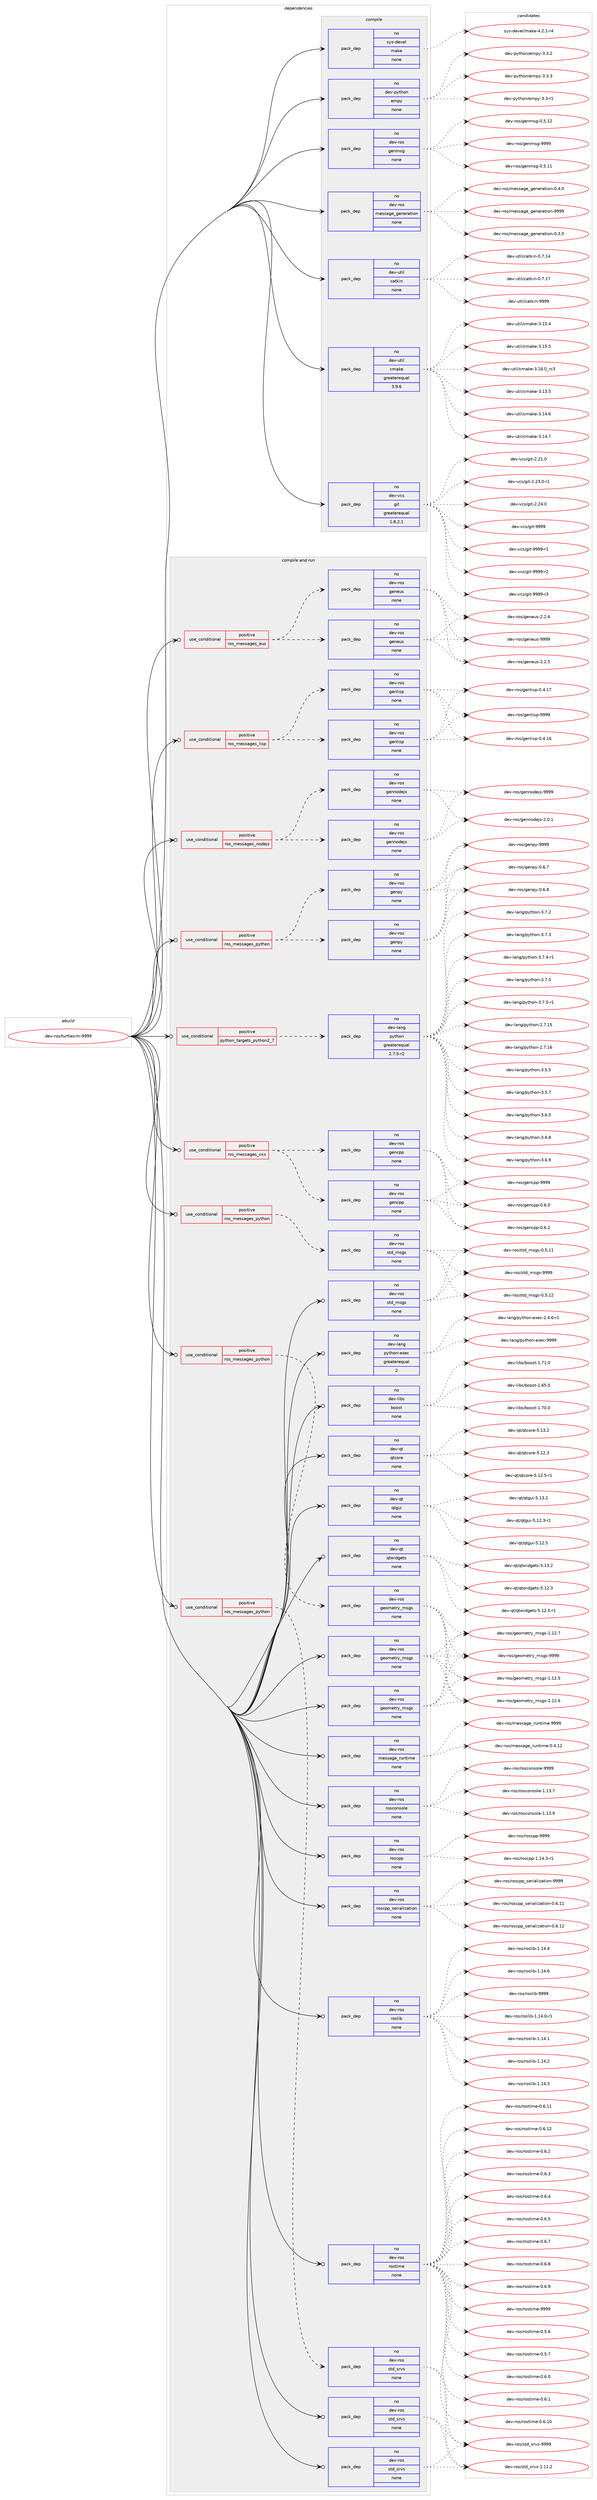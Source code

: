 digraph prolog {

# *************
# Graph options
# *************

newrank=true;
concentrate=true;
compound=true;
graph [rankdir=LR,fontname=Helvetica,fontsize=10,ranksep=1.5];#, ranksep=2.5, nodesep=0.2];
edge  [arrowhead=vee];
node  [fontname=Helvetica,fontsize=10];

# **********
# The ebuild
# **********

subgraph cluster_leftcol {
color=gray;
rank=same;
label=<<i>ebuild</i>>;
id [label="dev-ros/turtlesim-9999", color=red, width=4, href="../dev-ros/turtlesim-9999.svg"];
}

# ****************
# The dependencies
# ****************

subgraph cluster_midcol {
color=gray;
label=<<i>dependencies</i>>;
subgraph cluster_compile {
fillcolor="#eeeeee";
style=filled;
label=<<i>compile</i>>;
subgraph pack504177 {
dependency672582 [label=<<TABLE BORDER="0" CELLBORDER="1" CELLSPACING="0" CELLPADDING="4" WIDTH="220"><TR><TD ROWSPAN="6" CELLPADDING="30">pack_dep</TD></TR><TR><TD WIDTH="110">no</TD></TR><TR><TD>dev-python</TD></TR><TR><TD>empy</TD></TR><TR><TD>none</TD></TR><TR><TD></TD></TR></TABLE>>, shape=none, color=blue];
}
id:e -> dependency672582:w [weight=20,style="solid",arrowhead="vee"];
subgraph pack504178 {
dependency672583 [label=<<TABLE BORDER="0" CELLBORDER="1" CELLSPACING="0" CELLPADDING="4" WIDTH="220"><TR><TD ROWSPAN="6" CELLPADDING="30">pack_dep</TD></TR><TR><TD WIDTH="110">no</TD></TR><TR><TD>dev-ros</TD></TR><TR><TD>genmsg</TD></TR><TR><TD>none</TD></TR><TR><TD></TD></TR></TABLE>>, shape=none, color=blue];
}
id:e -> dependency672583:w [weight=20,style="solid",arrowhead="vee"];
subgraph pack504179 {
dependency672584 [label=<<TABLE BORDER="0" CELLBORDER="1" CELLSPACING="0" CELLPADDING="4" WIDTH="220"><TR><TD ROWSPAN="6" CELLPADDING="30">pack_dep</TD></TR><TR><TD WIDTH="110">no</TD></TR><TR><TD>dev-ros</TD></TR><TR><TD>message_generation</TD></TR><TR><TD>none</TD></TR><TR><TD></TD></TR></TABLE>>, shape=none, color=blue];
}
id:e -> dependency672584:w [weight=20,style="solid",arrowhead="vee"];
subgraph pack504180 {
dependency672585 [label=<<TABLE BORDER="0" CELLBORDER="1" CELLSPACING="0" CELLPADDING="4" WIDTH="220"><TR><TD ROWSPAN="6" CELLPADDING="30">pack_dep</TD></TR><TR><TD WIDTH="110">no</TD></TR><TR><TD>dev-util</TD></TR><TR><TD>catkin</TD></TR><TR><TD>none</TD></TR><TR><TD></TD></TR></TABLE>>, shape=none, color=blue];
}
id:e -> dependency672585:w [weight=20,style="solid",arrowhead="vee"];
subgraph pack504181 {
dependency672586 [label=<<TABLE BORDER="0" CELLBORDER="1" CELLSPACING="0" CELLPADDING="4" WIDTH="220"><TR><TD ROWSPAN="6" CELLPADDING="30">pack_dep</TD></TR><TR><TD WIDTH="110">no</TD></TR><TR><TD>dev-util</TD></TR><TR><TD>cmake</TD></TR><TR><TD>greaterequal</TD></TR><TR><TD>3.9.6</TD></TR></TABLE>>, shape=none, color=blue];
}
id:e -> dependency672586:w [weight=20,style="solid",arrowhead="vee"];
subgraph pack504182 {
dependency672587 [label=<<TABLE BORDER="0" CELLBORDER="1" CELLSPACING="0" CELLPADDING="4" WIDTH="220"><TR><TD ROWSPAN="6" CELLPADDING="30">pack_dep</TD></TR><TR><TD WIDTH="110">no</TD></TR><TR><TD>dev-vcs</TD></TR><TR><TD>git</TD></TR><TR><TD>greaterequal</TD></TR><TR><TD>1.8.2.1</TD></TR></TABLE>>, shape=none, color=blue];
}
id:e -> dependency672587:w [weight=20,style="solid",arrowhead="vee"];
subgraph pack504183 {
dependency672588 [label=<<TABLE BORDER="0" CELLBORDER="1" CELLSPACING="0" CELLPADDING="4" WIDTH="220"><TR><TD ROWSPAN="6" CELLPADDING="30">pack_dep</TD></TR><TR><TD WIDTH="110">no</TD></TR><TR><TD>sys-devel</TD></TR><TR><TD>make</TD></TR><TR><TD>none</TD></TR><TR><TD></TD></TR></TABLE>>, shape=none, color=blue];
}
id:e -> dependency672588:w [weight=20,style="solid",arrowhead="vee"];
}
subgraph cluster_compileandrun {
fillcolor="#eeeeee";
style=filled;
label=<<i>compile and run</i>>;
subgraph cond156499 {
dependency672589 [label=<<TABLE BORDER="0" CELLBORDER="1" CELLSPACING="0" CELLPADDING="4"><TR><TD ROWSPAN="3" CELLPADDING="10">use_conditional</TD></TR><TR><TD>positive</TD></TR><TR><TD>python_targets_python2_7</TD></TR></TABLE>>, shape=none, color=red];
subgraph pack504184 {
dependency672590 [label=<<TABLE BORDER="0" CELLBORDER="1" CELLSPACING="0" CELLPADDING="4" WIDTH="220"><TR><TD ROWSPAN="6" CELLPADDING="30">pack_dep</TD></TR><TR><TD WIDTH="110">no</TD></TR><TR><TD>dev-lang</TD></TR><TR><TD>python</TD></TR><TR><TD>greaterequal</TD></TR><TR><TD>2.7.5-r2</TD></TR></TABLE>>, shape=none, color=blue];
}
dependency672589:e -> dependency672590:w [weight=20,style="dashed",arrowhead="vee"];
}
id:e -> dependency672589:w [weight=20,style="solid",arrowhead="odotvee"];
subgraph cond156500 {
dependency672591 [label=<<TABLE BORDER="0" CELLBORDER="1" CELLSPACING="0" CELLPADDING="4"><TR><TD ROWSPAN="3" CELLPADDING="10">use_conditional</TD></TR><TR><TD>positive</TD></TR><TR><TD>ros_messages_cxx</TD></TR></TABLE>>, shape=none, color=red];
subgraph pack504185 {
dependency672592 [label=<<TABLE BORDER="0" CELLBORDER="1" CELLSPACING="0" CELLPADDING="4" WIDTH="220"><TR><TD ROWSPAN="6" CELLPADDING="30">pack_dep</TD></TR><TR><TD WIDTH="110">no</TD></TR><TR><TD>dev-ros</TD></TR><TR><TD>gencpp</TD></TR><TR><TD>none</TD></TR><TR><TD></TD></TR></TABLE>>, shape=none, color=blue];
}
dependency672591:e -> dependency672592:w [weight=20,style="dashed",arrowhead="vee"];
subgraph pack504186 {
dependency672593 [label=<<TABLE BORDER="0" CELLBORDER="1" CELLSPACING="0" CELLPADDING="4" WIDTH="220"><TR><TD ROWSPAN="6" CELLPADDING="30">pack_dep</TD></TR><TR><TD WIDTH="110">no</TD></TR><TR><TD>dev-ros</TD></TR><TR><TD>gencpp</TD></TR><TR><TD>none</TD></TR><TR><TD></TD></TR></TABLE>>, shape=none, color=blue];
}
dependency672591:e -> dependency672593:w [weight=20,style="dashed",arrowhead="vee"];
}
id:e -> dependency672591:w [weight=20,style="solid",arrowhead="odotvee"];
subgraph cond156501 {
dependency672594 [label=<<TABLE BORDER="0" CELLBORDER="1" CELLSPACING="0" CELLPADDING="4"><TR><TD ROWSPAN="3" CELLPADDING="10">use_conditional</TD></TR><TR><TD>positive</TD></TR><TR><TD>ros_messages_eus</TD></TR></TABLE>>, shape=none, color=red];
subgraph pack504187 {
dependency672595 [label=<<TABLE BORDER="0" CELLBORDER="1" CELLSPACING="0" CELLPADDING="4" WIDTH="220"><TR><TD ROWSPAN="6" CELLPADDING="30">pack_dep</TD></TR><TR><TD WIDTH="110">no</TD></TR><TR><TD>dev-ros</TD></TR><TR><TD>geneus</TD></TR><TR><TD>none</TD></TR><TR><TD></TD></TR></TABLE>>, shape=none, color=blue];
}
dependency672594:e -> dependency672595:w [weight=20,style="dashed",arrowhead="vee"];
subgraph pack504188 {
dependency672596 [label=<<TABLE BORDER="0" CELLBORDER="1" CELLSPACING="0" CELLPADDING="4" WIDTH="220"><TR><TD ROWSPAN="6" CELLPADDING="30">pack_dep</TD></TR><TR><TD WIDTH="110">no</TD></TR><TR><TD>dev-ros</TD></TR><TR><TD>geneus</TD></TR><TR><TD>none</TD></TR><TR><TD></TD></TR></TABLE>>, shape=none, color=blue];
}
dependency672594:e -> dependency672596:w [weight=20,style="dashed",arrowhead="vee"];
}
id:e -> dependency672594:w [weight=20,style="solid",arrowhead="odotvee"];
subgraph cond156502 {
dependency672597 [label=<<TABLE BORDER="0" CELLBORDER="1" CELLSPACING="0" CELLPADDING="4"><TR><TD ROWSPAN="3" CELLPADDING="10">use_conditional</TD></TR><TR><TD>positive</TD></TR><TR><TD>ros_messages_lisp</TD></TR></TABLE>>, shape=none, color=red];
subgraph pack504189 {
dependency672598 [label=<<TABLE BORDER="0" CELLBORDER="1" CELLSPACING="0" CELLPADDING="4" WIDTH="220"><TR><TD ROWSPAN="6" CELLPADDING="30">pack_dep</TD></TR><TR><TD WIDTH="110">no</TD></TR><TR><TD>dev-ros</TD></TR><TR><TD>genlisp</TD></TR><TR><TD>none</TD></TR><TR><TD></TD></TR></TABLE>>, shape=none, color=blue];
}
dependency672597:e -> dependency672598:w [weight=20,style="dashed",arrowhead="vee"];
subgraph pack504190 {
dependency672599 [label=<<TABLE BORDER="0" CELLBORDER="1" CELLSPACING="0" CELLPADDING="4" WIDTH="220"><TR><TD ROWSPAN="6" CELLPADDING="30">pack_dep</TD></TR><TR><TD WIDTH="110">no</TD></TR><TR><TD>dev-ros</TD></TR><TR><TD>genlisp</TD></TR><TR><TD>none</TD></TR><TR><TD></TD></TR></TABLE>>, shape=none, color=blue];
}
dependency672597:e -> dependency672599:w [weight=20,style="dashed",arrowhead="vee"];
}
id:e -> dependency672597:w [weight=20,style="solid",arrowhead="odotvee"];
subgraph cond156503 {
dependency672600 [label=<<TABLE BORDER="0" CELLBORDER="1" CELLSPACING="0" CELLPADDING="4"><TR><TD ROWSPAN="3" CELLPADDING="10">use_conditional</TD></TR><TR><TD>positive</TD></TR><TR><TD>ros_messages_nodejs</TD></TR></TABLE>>, shape=none, color=red];
subgraph pack504191 {
dependency672601 [label=<<TABLE BORDER="0" CELLBORDER="1" CELLSPACING="0" CELLPADDING="4" WIDTH="220"><TR><TD ROWSPAN="6" CELLPADDING="30">pack_dep</TD></TR><TR><TD WIDTH="110">no</TD></TR><TR><TD>dev-ros</TD></TR><TR><TD>gennodejs</TD></TR><TR><TD>none</TD></TR><TR><TD></TD></TR></TABLE>>, shape=none, color=blue];
}
dependency672600:e -> dependency672601:w [weight=20,style="dashed",arrowhead="vee"];
subgraph pack504192 {
dependency672602 [label=<<TABLE BORDER="0" CELLBORDER="1" CELLSPACING="0" CELLPADDING="4" WIDTH="220"><TR><TD ROWSPAN="6" CELLPADDING="30">pack_dep</TD></TR><TR><TD WIDTH="110">no</TD></TR><TR><TD>dev-ros</TD></TR><TR><TD>gennodejs</TD></TR><TR><TD>none</TD></TR><TR><TD></TD></TR></TABLE>>, shape=none, color=blue];
}
dependency672600:e -> dependency672602:w [weight=20,style="dashed",arrowhead="vee"];
}
id:e -> dependency672600:w [weight=20,style="solid",arrowhead="odotvee"];
subgraph cond156504 {
dependency672603 [label=<<TABLE BORDER="0" CELLBORDER="1" CELLSPACING="0" CELLPADDING="4"><TR><TD ROWSPAN="3" CELLPADDING="10">use_conditional</TD></TR><TR><TD>positive</TD></TR><TR><TD>ros_messages_python</TD></TR></TABLE>>, shape=none, color=red];
subgraph pack504193 {
dependency672604 [label=<<TABLE BORDER="0" CELLBORDER="1" CELLSPACING="0" CELLPADDING="4" WIDTH="220"><TR><TD ROWSPAN="6" CELLPADDING="30">pack_dep</TD></TR><TR><TD WIDTH="110">no</TD></TR><TR><TD>dev-ros</TD></TR><TR><TD>genpy</TD></TR><TR><TD>none</TD></TR><TR><TD></TD></TR></TABLE>>, shape=none, color=blue];
}
dependency672603:e -> dependency672604:w [weight=20,style="dashed",arrowhead="vee"];
subgraph pack504194 {
dependency672605 [label=<<TABLE BORDER="0" CELLBORDER="1" CELLSPACING="0" CELLPADDING="4" WIDTH="220"><TR><TD ROWSPAN="6" CELLPADDING="30">pack_dep</TD></TR><TR><TD WIDTH="110">no</TD></TR><TR><TD>dev-ros</TD></TR><TR><TD>genpy</TD></TR><TR><TD>none</TD></TR><TR><TD></TD></TR></TABLE>>, shape=none, color=blue];
}
dependency672603:e -> dependency672605:w [weight=20,style="dashed",arrowhead="vee"];
}
id:e -> dependency672603:w [weight=20,style="solid",arrowhead="odotvee"];
subgraph cond156505 {
dependency672606 [label=<<TABLE BORDER="0" CELLBORDER="1" CELLSPACING="0" CELLPADDING="4"><TR><TD ROWSPAN="3" CELLPADDING="10">use_conditional</TD></TR><TR><TD>positive</TD></TR><TR><TD>ros_messages_python</TD></TR></TABLE>>, shape=none, color=red];
subgraph pack504195 {
dependency672607 [label=<<TABLE BORDER="0" CELLBORDER="1" CELLSPACING="0" CELLPADDING="4" WIDTH="220"><TR><TD ROWSPAN="6" CELLPADDING="30">pack_dep</TD></TR><TR><TD WIDTH="110">no</TD></TR><TR><TD>dev-ros</TD></TR><TR><TD>geometry_msgs</TD></TR><TR><TD>none</TD></TR><TR><TD></TD></TR></TABLE>>, shape=none, color=blue];
}
dependency672606:e -> dependency672607:w [weight=20,style="dashed",arrowhead="vee"];
}
id:e -> dependency672606:w [weight=20,style="solid",arrowhead="odotvee"];
subgraph cond156506 {
dependency672608 [label=<<TABLE BORDER="0" CELLBORDER="1" CELLSPACING="0" CELLPADDING="4"><TR><TD ROWSPAN="3" CELLPADDING="10">use_conditional</TD></TR><TR><TD>positive</TD></TR><TR><TD>ros_messages_python</TD></TR></TABLE>>, shape=none, color=red];
subgraph pack504196 {
dependency672609 [label=<<TABLE BORDER="0" CELLBORDER="1" CELLSPACING="0" CELLPADDING="4" WIDTH="220"><TR><TD ROWSPAN="6" CELLPADDING="30">pack_dep</TD></TR><TR><TD WIDTH="110">no</TD></TR><TR><TD>dev-ros</TD></TR><TR><TD>std_msgs</TD></TR><TR><TD>none</TD></TR><TR><TD></TD></TR></TABLE>>, shape=none, color=blue];
}
dependency672608:e -> dependency672609:w [weight=20,style="dashed",arrowhead="vee"];
}
id:e -> dependency672608:w [weight=20,style="solid",arrowhead="odotvee"];
subgraph cond156507 {
dependency672610 [label=<<TABLE BORDER="0" CELLBORDER="1" CELLSPACING="0" CELLPADDING="4"><TR><TD ROWSPAN="3" CELLPADDING="10">use_conditional</TD></TR><TR><TD>positive</TD></TR><TR><TD>ros_messages_python</TD></TR></TABLE>>, shape=none, color=red];
subgraph pack504197 {
dependency672611 [label=<<TABLE BORDER="0" CELLBORDER="1" CELLSPACING="0" CELLPADDING="4" WIDTH="220"><TR><TD ROWSPAN="6" CELLPADDING="30">pack_dep</TD></TR><TR><TD WIDTH="110">no</TD></TR><TR><TD>dev-ros</TD></TR><TR><TD>std_srvs</TD></TR><TR><TD>none</TD></TR><TR><TD></TD></TR></TABLE>>, shape=none, color=blue];
}
dependency672610:e -> dependency672611:w [weight=20,style="dashed",arrowhead="vee"];
}
id:e -> dependency672610:w [weight=20,style="solid",arrowhead="odotvee"];
subgraph pack504198 {
dependency672612 [label=<<TABLE BORDER="0" CELLBORDER="1" CELLSPACING="0" CELLPADDING="4" WIDTH="220"><TR><TD ROWSPAN="6" CELLPADDING="30">pack_dep</TD></TR><TR><TD WIDTH="110">no</TD></TR><TR><TD>dev-lang</TD></TR><TR><TD>python-exec</TD></TR><TR><TD>greaterequal</TD></TR><TR><TD>2</TD></TR></TABLE>>, shape=none, color=blue];
}
id:e -> dependency672612:w [weight=20,style="solid",arrowhead="odotvee"];
subgraph pack504199 {
dependency672613 [label=<<TABLE BORDER="0" CELLBORDER="1" CELLSPACING="0" CELLPADDING="4" WIDTH="220"><TR><TD ROWSPAN="6" CELLPADDING="30">pack_dep</TD></TR><TR><TD WIDTH="110">no</TD></TR><TR><TD>dev-libs</TD></TR><TR><TD>boost</TD></TR><TR><TD>none</TD></TR><TR><TD></TD></TR></TABLE>>, shape=none, color=blue];
}
id:e -> dependency672613:w [weight=20,style="solid",arrowhead="odotvee"];
subgraph pack504200 {
dependency672614 [label=<<TABLE BORDER="0" CELLBORDER="1" CELLSPACING="0" CELLPADDING="4" WIDTH="220"><TR><TD ROWSPAN="6" CELLPADDING="30">pack_dep</TD></TR><TR><TD WIDTH="110">no</TD></TR><TR><TD>dev-qt</TD></TR><TR><TD>qtcore</TD></TR><TR><TD>none</TD></TR><TR><TD></TD></TR></TABLE>>, shape=none, color=blue];
}
id:e -> dependency672614:w [weight=20,style="solid",arrowhead="odotvee"];
subgraph pack504201 {
dependency672615 [label=<<TABLE BORDER="0" CELLBORDER="1" CELLSPACING="0" CELLPADDING="4" WIDTH="220"><TR><TD ROWSPAN="6" CELLPADDING="30">pack_dep</TD></TR><TR><TD WIDTH="110">no</TD></TR><TR><TD>dev-qt</TD></TR><TR><TD>qtgui</TD></TR><TR><TD>none</TD></TR><TR><TD></TD></TR></TABLE>>, shape=none, color=blue];
}
id:e -> dependency672615:w [weight=20,style="solid",arrowhead="odotvee"];
subgraph pack504202 {
dependency672616 [label=<<TABLE BORDER="0" CELLBORDER="1" CELLSPACING="0" CELLPADDING="4" WIDTH="220"><TR><TD ROWSPAN="6" CELLPADDING="30">pack_dep</TD></TR><TR><TD WIDTH="110">no</TD></TR><TR><TD>dev-qt</TD></TR><TR><TD>qtwidgets</TD></TR><TR><TD>none</TD></TR><TR><TD></TD></TR></TABLE>>, shape=none, color=blue];
}
id:e -> dependency672616:w [weight=20,style="solid",arrowhead="odotvee"];
subgraph pack504203 {
dependency672617 [label=<<TABLE BORDER="0" CELLBORDER="1" CELLSPACING="0" CELLPADDING="4" WIDTH="220"><TR><TD ROWSPAN="6" CELLPADDING="30">pack_dep</TD></TR><TR><TD WIDTH="110">no</TD></TR><TR><TD>dev-ros</TD></TR><TR><TD>geometry_msgs</TD></TR><TR><TD>none</TD></TR><TR><TD></TD></TR></TABLE>>, shape=none, color=blue];
}
id:e -> dependency672617:w [weight=20,style="solid",arrowhead="odotvee"];
subgraph pack504204 {
dependency672618 [label=<<TABLE BORDER="0" CELLBORDER="1" CELLSPACING="0" CELLPADDING="4" WIDTH="220"><TR><TD ROWSPAN="6" CELLPADDING="30">pack_dep</TD></TR><TR><TD WIDTH="110">no</TD></TR><TR><TD>dev-ros</TD></TR><TR><TD>geometry_msgs</TD></TR><TR><TD>none</TD></TR><TR><TD></TD></TR></TABLE>>, shape=none, color=blue];
}
id:e -> dependency672618:w [weight=20,style="solid",arrowhead="odotvee"];
subgraph pack504205 {
dependency672619 [label=<<TABLE BORDER="0" CELLBORDER="1" CELLSPACING="0" CELLPADDING="4" WIDTH="220"><TR><TD ROWSPAN="6" CELLPADDING="30">pack_dep</TD></TR><TR><TD WIDTH="110">no</TD></TR><TR><TD>dev-ros</TD></TR><TR><TD>message_runtime</TD></TR><TR><TD>none</TD></TR><TR><TD></TD></TR></TABLE>>, shape=none, color=blue];
}
id:e -> dependency672619:w [weight=20,style="solid",arrowhead="odotvee"];
subgraph pack504206 {
dependency672620 [label=<<TABLE BORDER="0" CELLBORDER="1" CELLSPACING="0" CELLPADDING="4" WIDTH="220"><TR><TD ROWSPAN="6" CELLPADDING="30">pack_dep</TD></TR><TR><TD WIDTH="110">no</TD></TR><TR><TD>dev-ros</TD></TR><TR><TD>rosconsole</TD></TR><TR><TD>none</TD></TR><TR><TD></TD></TR></TABLE>>, shape=none, color=blue];
}
id:e -> dependency672620:w [weight=20,style="solid",arrowhead="odotvee"];
subgraph pack504207 {
dependency672621 [label=<<TABLE BORDER="0" CELLBORDER="1" CELLSPACING="0" CELLPADDING="4" WIDTH="220"><TR><TD ROWSPAN="6" CELLPADDING="30">pack_dep</TD></TR><TR><TD WIDTH="110">no</TD></TR><TR><TD>dev-ros</TD></TR><TR><TD>roscpp</TD></TR><TR><TD>none</TD></TR><TR><TD></TD></TR></TABLE>>, shape=none, color=blue];
}
id:e -> dependency672621:w [weight=20,style="solid",arrowhead="odotvee"];
subgraph pack504208 {
dependency672622 [label=<<TABLE BORDER="0" CELLBORDER="1" CELLSPACING="0" CELLPADDING="4" WIDTH="220"><TR><TD ROWSPAN="6" CELLPADDING="30">pack_dep</TD></TR><TR><TD WIDTH="110">no</TD></TR><TR><TD>dev-ros</TD></TR><TR><TD>roscpp_serialization</TD></TR><TR><TD>none</TD></TR><TR><TD></TD></TR></TABLE>>, shape=none, color=blue];
}
id:e -> dependency672622:w [weight=20,style="solid",arrowhead="odotvee"];
subgraph pack504209 {
dependency672623 [label=<<TABLE BORDER="0" CELLBORDER="1" CELLSPACING="0" CELLPADDING="4" WIDTH="220"><TR><TD ROWSPAN="6" CELLPADDING="30">pack_dep</TD></TR><TR><TD WIDTH="110">no</TD></TR><TR><TD>dev-ros</TD></TR><TR><TD>roslib</TD></TR><TR><TD>none</TD></TR><TR><TD></TD></TR></TABLE>>, shape=none, color=blue];
}
id:e -> dependency672623:w [weight=20,style="solid",arrowhead="odotvee"];
subgraph pack504210 {
dependency672624 [label=<<TABLE BORDER="0" CELLBORDER="1" CELLSPACING="0" CELLPADDING="4" WIDTH="220"><TR><TD ROWSPAN="6" CELLPADDING="30">pack_dep</TD></TR><TR><TD WIDTH="110">no</TD></TR><TR><TD>dev-ros</TD></TR><TR><TD>rostime</TD></TR><TR><TD>none</TD></TR><TR><TD></TD></TR></TABLE>>, shape=none, color=blue];
}
id:e -> dependency672624:w [weight=20,style="solid",arrowhead="odotvee"];
subgraph pack504211 {
dependency672625 [label=<<TABLE BORDER="0" CELLBORDER="1" CELLSPACING="0" CELLPADDING="4" WIDTH="220"><TR><TD ROWSPAN="6" CELLPADDING="30">pack_dep</TD></TR><TR><TD WIDTH="110">no</TD></TR><TR><TD>dev-ros</TD></TR><TR><TD>std_msgs</TD></TR><TR><TD>none</TD></TR><TR><TD></TD></TR></TABLE>>, shape=none, color=blue];
}
id:e -> dependency672625:w [weight=20,style="solid",arrowhead="odotvee"];
subgraph pack504212 {
dependency672626 [label=<<TABLE BORDER="0" CELLBORDER="1" CELLSPACING="0" CELLPADDING="4" WIDTH="220"><TR><TD ROWSPAN="6" CELLPADDING="30">pack_dep</TD></TR><TR><TD WIDTH="110">no</TD></TR><TR><TD>dev-ros</TD></TR><TR><TD>std_srvs</TD></TR><TR><TD>none</TD></TR><TR><TD></TD></TR></TABLE>>, shape=none, color=blue];
}
id:e -> dependency672626:w [weight=20,style="solid",arrowhead="odotvee"];
subgraph pack504213 {
dependency672627 [label=<<TABLE BORDER="0" CELLBORDER="1" CELLSPACING="0" CELLPADDING="4" WIDTH="220"><TR><TD ROWSPAN="6" CELLPADDING="30">pack_dep</TD></TR><TR><TD WIDTH="110">no</TD></TR><TR><TD>dev-ros</TD></TR><TR><TD>std_srvs</TD></TR><TR><TD>none</TD></TR><TR><TD></TD></TR></TABLE>>, shape=none, color=blue];
}
id:e -> dependency672627:w [weight=20,style="solid",arrowhead="odotvee"];
}
subgraph cluster_run {
fillcolor="#eeeeee";
style=filled;
label=<<i>run</i>>;
}
}

# **************
# The candidates
# **************

subgraph cluster_choices {
rank=same;
color=gray;
label=<<i>candidates</i>>;

subgraph choice504177 {
color=black;
nodesep=1;
choice1001011184511212111610411111047101109112121455146514511449 [label="dev-python/empy-3.3-r1", color=red, width=4,href="../dev-python/empy-3.3-r1.svg"];
choice1001011184511212111610411111047101109112121455146514650 [label="dev-python/empy-3.3.2", color=red, width=4,href="../dev-python/empy-3.3.2.svg"];
choice1001011184511212111610411111047101109112121455146514651 [label="dev-python/empy-3.3.3", color=red, width=4,href="../dev-python/empy-3.3.3.svg"];
dependency672582:e -> choice1001011184511212111610411111047101109112121455146514511449:w [style=dotted,weight="100"];
dependency672582:e -> choice1001011184511212111610411111047101109112121455146514650:w [style=dotted,weight="100"];
dependency672582:e -> choice1001011184511212111610411111047101109112121455146514651:w [style=dotted,weight="100"];
}
subgraph choice504178 {
color=black;
nodesep=1;
choice100101118451141111154710310111010911510345484653464949 [label="dev-ros/genmsg-0.5.11", color=red, width=4,href="../dev-ros/genmsg-0.5.11.svg"];
choice100101118451141111154710310111010911510345484653464950 [label="dev-ros/genmsg-0.5.12", color=red, width=4,href="../dev-ros/genmsg-0.5.12.svg"];
choice10010111845114111115471031011101091151034557575757 [label="dev-ros/genmsg-9999", color=red, width=4,href="../dev-ros/genmsg-9999.svg"];
dependency672583:e -> choice100101118451141111154710310111010911510345484653464949:w [style=dotted,weight="100"];
dependency672583:e -> choice100101118451141111154710310111010911510345484653464950:w [style=dotted,weight="100"];
dependency672583:e -> choice10010111845114111115471031011101091151034557575757:w [style=dotted,weight="100"];
}
subgraph choice504179 {
color=black;
nodesep=1;
choice1001011184511411111547109101115115971031019510310111010111497116105111110454846514648 [label="dev-ros/message_generation-0.3.0", color=red, width=4,href="../dev-ros/message_generation-0.3.0.svg"];
choice1001011184511411111547109101115115971031019510310111010111497116105111110454846524648 [label="dev-ros/message_generation-0.4.0", color=red, width=4,href="../dev-ros/message_generation-0.4.0.svg"];
choice10010111845114111115471091011151159710310195103101110101114971161051111104557575757 [label="dev-ros/message_generation-9999", color=red, width=4,href="../dev-ros/message_generation-9999.svg"];
dependency672584:e -> choice1001011184511411111547109101115115971031019510310111010111497116105111110454846514648:w [style=dotted,weight="100"];
dependency672584:e -> choice1001011184511411111547109101115115971031019510310111010111497116105111110454846524648:w [style=dotted,weight="100"];
dependency672584:e -> choice10010111845114111115471091011151159710310195103101110101114971161051111104557575757:w [style=dotted,weight="100"];
}
subgraph choice504180 {
color=black;
nodesep=1;
choice1001011184511711610510847999711610710511045484655464952 [label="dev-util/catkin-0.7.14", color=red, width=4,href="../dev-util/catkin-0.7.14.svg"];
choice1001011184511711610510847999711610710511045484655464955 [label="dev-util/catkin-0.7.17", color=red, width=4,href="../dev-util/catkin-0.7.17.svg"];
choice100101118451171161051084799971161071051104557575757 [label="dev-util/catkin-9999", color=red, width=4,href="../dev-util/catkin-9999.svg"];
dependency672585:e -> choice1001011184511711610510847999711610710511045484655464952:w [style=dotted,weight="100"];
dependency672585:e -> choice1001011184511711610510847999711610710511045484655464955:w [style=dotted,weight="100"];
dependency672585:e -> choice100101118451171161051084799971161071051104557575757:w [style=dotted,weight="100"];
}
subgraph choice504181 {
color=black;
nodesep=1;
choice1001011184511711610510847991099710710145514649514653 [label="dev-util/cmake-3.13.5", color=red, width=4,href="../dev-util/cmake-3.13.5.svg"];
choice1001011184511711610510847991099710710145514649524654 [label="dev-util/cmake-3.14.6", color=red, width=4,href="../dev-util/cmake-3.14.6.svg"];
choice1001011184511711610510847991099710710145514649524655 [label="dev-util/cmake-3.14.7", color=red, width=4,href="../dev-util/cmake-3.14.7.svg"];
choice1001011184511711610510847991099710710145514649534652 [label="dev-util/cmake-3.15.4", color=red, width=4,href="../dev-util/cmake-3.15.4.svg"];
choice1001011184511711610510847991099710710145514649534653 [label="dev-util/cmake-3.15.5", color=red, width=4,href="../dev-util/cmake-3.15.5.svg"];
choice1001011184511711610510847991099710710145514649544648951149951 [label="dev-util/cmake-3.16.0_rc3", color=red, width=4,href="../dev-util/cmake-3.16.0_rc3.svg"];
dependency672586:e -> choice1001011184511711610510847991099710710145514649514653:w [style=dotted,weight="100"];
dependency672586:e -> choice1001011184511711610510847991099710710145514649524654:w [style=dotted,weight="100"];
dependency672586:e -> choice1001011184511711610510847991099710710145514649524655:w [style=dotted,weight="100"];
dependency672586:e -> choice1001011184511711610510847991099710710145514649534652:w [style=dotted,weight="100"];
dependency672586:e -> choice1001011184511711610510847991099710710145514649534653:w [style=dotted,weight="100"];
dependency672586:e -> choice1001011184511711610510847991099710710145514649544648951149951:w [style=dotted,weight="100"];
}
subgraph choice504182 {
color=black;
nodesep=1;
choice10010111845118991154710310511645504650494648 [label="dev-vcs/git-2.21.0", color=red, width=4,href="../dev-vcs/git-2.21.0.svg"];
choice100101118451189911547103105116455046505146484511449 [label="dev-vcs/git-2.23.0-r1", color=red, width=4,href="../dev-vcs/git-2.23.0-r1.svg"];
choice10010111845118991154710310511645504650524648 [label="dev-vcs/git-2.24.0", color=red, width=4,href="../dev-vcs/git-2.24.0.svg"];
choice1001011184511899115471031051164557575757 [label="dev-vcs/git-9999", color=red, width=4,href="../dev-vcs/git-9999.svg"];
choice10010111845118991154710310511645575757574511449 [label="dev-vcs/git-9999-r1", color=red, width=4,href="../dev-vcs/git-9999-r1.svg"];
choice10010111845118991154710310511645575757574511450 [label="dev-vcs/git-9999-r2", color=red, width=4,href="../dev-vcs/git-9999-r2.svg"];
choice10010111845118991154710310511645575757574511451 [label="dev-vcs/git-9999-r3", color=red, width=4,href="../dev-vcs/git-9999-r3.svg"];
dependency672587:e -> choice10010111845118991154710310511645504650494648:w [style=dotted,weight="100"];
dependency672587:e -> choice100101118451189911547103105116455046505146484511449:w [style=dotted,weight="100"];
dependency672587:e -> choice10010111845118991154710310511645504650524648:w [style=dotted,weight="100"];
dependency672587:e -> choice1001011184511899115471031051164557575757:w [style=dotted,weight="100"];
dependency672587:e -> choice10010111845118991154710310511645575757574511449:w [style=dotted,weight="100"];
dependency672587:e -> choice10010111845118991154710310511645575757574511450:w [style=dotted,weight="100"];
dependency672587:e -> choice10010111845118991154710310511645575757574511451:w [style=dotted,weight="100"];
}
subgraph choice504183 {
color=black;
nodesep=1;
choice1151211154510010111810110847109971071014552465046494511452 [label="sys-devel/make-4.2.1-r4", color=red, width=4,href="../sys-devel/make-4.2.1-r4.svg"];
dependency672588:e -> choice1151211154510010111810110847109971071014552465046494511452:w [style=dotted,weight="100"];
}
subgraph choice504184 {
color=black;
nodesep=1;
choice10010111845108971101034711212111610411111045504655464953 [label="dev-lang/python-2.7.15", color=red, width=4,href="../dev-lang/python-2.7.15.svg"];
choice10010111845108971101034711212111610411111045504655464954 [label="dev-lang/python-2.7.16", color=red, width=4,href="../dev-lang/python-2.7.16.svg"];
choice100101118451089711010347112121116104111110455146534653 [label="dev-lang/python-3.5.5", color=red, width=4,href="../dev-lang/python-3.5.5.svg"];
choice100101118451089711010347112121116104111110455146534655 [label="dev-lang/python-3.5.7", color=red, width=4,href="../dev-lang/python-3.5.7.svg"];
choice100101118451089711010347112121116104111110455146544653 [label="dev-lang/python-3.6.5", color=red, width=4,href="../dev-lang/python-3.6.5.svg"];
choice100101118451089711010347112121116104111110455146544656 [label="dev-lang/python-3.6.8", color=red, width=4,href="../dev-lang/python-3.6.8.svg"];
choice100101118451089711010347112121116104111110455146544657 [label="dev-lang/python-3.6.9", color=red, width=4,href="../dev-lang/python-3.6.9.svg"];
choice100101118451089711010347112121116104111110455146554650 [label="dev-lang/python-3.7.2", color=red, width=4,href="../dev-lang/python-3.7.2.svg"];
choice100101118451089711010347112121116104111110455146554651 [label="dev-lang/python-3.7.3", color=red, width=4,href="../dev-lang/python-3.7.3.svg"];
choice1001011184510897110103471121211161041111104551465546524511449 [label="dev-lang/python-3.7.4-r1", color=red, width=4,href="../dev-lang/python-3.7.4-r1.svg"];
choice100101118451089711010347112121116104111110455146554653 [label="dev-lang/python-3.7.5", color=red, width=4,href="../dev-lang/python-3.7.5.svg"];
choice1001011184510897110103471121211161041111104551465546534511449 [label="dev-lang/python-3.7.5-r1", color=red, width=4,href="../dev-lang/python-3.7.5-r1.svg"];
dependency672590:e -> choice10010111845108971101034711212111610411111045504655464953:w [style=dotted,weight="100"];
dependency672590:e -> choice10010111845108971101034711212111610411111045504655464954:w [style=dotted,weight="100"];
dependency672590:e -> choice100101118451089711010347112121116104111110455146534653:w [style=dotted,weight="100"];
dependency672590:e -> choice100101118451089711010347112121116104111110455146534655:w [style=dotted,weight="100"];
dependency672590:e -> choice100101118451089711010347112121116104111110455146544653:w [style=dotted,weight="100"];
dependency672590:e -> choice100101118451089711010347112121116104111110455146544656:w [style=dotted,weight="100"];
dependency672590:e -> choice100101118451089711010347112121116104111110455146544657:w [style=dotted,weight="100"];
dependency672590:e -> choice100101118451089711010347112121116104111110455146554650:w [style=dotted,weight="100"];
dependency672590:e -> choice100101118451089711010347112121116104111110455146554651:w [style=dotted,weight="100"];
dependency672590:e -> choice1001011184510897110103471121211161041111104551465546524511449:w [style=dotted,weight="100"];
dependency672590:e -> choice100101118451089711010347112121116104111110455146554653:w [style=dotted,weight="100"];
dependency672590:e -> choice1001011184510897110103471121211161041111104551465546534511449:w [style=dotted,weight="100"];
}
subgraph choice504185 {
color=black;
nodesep=1;
choice100101118451141111154710310111099112112454846544648 [label="dev-ros/gencpp-0.6.0", color=red, width=4,href="../dev-ros/gencpp-0.6.0.svg"];
choice100101118451141111154710310111099112112454846544650 [label="dev-ros/gencpp-0.6.2", color=red, width=4,href="../dev-ros/gencpp-0.6.2.svg"];
choice1001011184511411111547103101110991121124557575757 [label="dev-ros/gencpp-9999", color=red, width=4,href="../dev-ros/gencpp-9999.svg"];
dependency672592:e -> choice100101118451141111154710310111099112112454846544648:w [style=dotted,weight="100"];
dependency672592:e -> choice100101118451141111154710310111099112112454846544650:w [style=dotted,weight="100"];
dependency672592:e -> choice1001011184511411111547103101110991121124557575757:w [style=dotted,weight="100"];
}
subgraph choice504186 {
color=black;
nodesep=1;
choice100101118451141111154710310111099112112454846544648 [label="dev-ros/gencpp-0.6.0", color=red, width=4,href="../dev-ros/gencpp-0.6.0.svg"];
choice100101118451141111154710310111099112112454846544650 [label="dev-ros/gencpp-0.6.2", color=red, width=4,href="../dev-ros/gencpp-0.6.2.svg"];
choice1001011184511411111547103101110991121124557575757 [label="dev-ros/gencpp-9999", color=red, width=4,href="../dev-ros/gencpp-9999.svg"];
dependency672593:e -> choice100101118451141111154710310111099112112454846544648:w [style=dotted,weight="100"];
dependency672593:e -> choice100101118451141111154710310111099112112454846544650:w [style=dotted,weight="100"];
dependency672593:e -> choice1001011184511411111547103101110991121124557575757:w [style=dotted,weight="100"];
}
subgraph choice504187 {
color=black;
nodesep=1;
choice1001011184511411111547103101110101117115455046504653 [label="dev-ros/geneus-2.2.5", color=red, width=4,href="../dev-ros/geneus-2.2.5.svg"];
choice1001011184511411111547103101110101117115455046504654 [label="dev-ros/geneus-2.2.6", color=red, width=4,href="../dev-ros/geneus-2.2.6.svg"];
choice10010111845114111115471031011101011171154557575757 [label="dev-ros/geneus-9999", color=red, width=4,href="../dev-ros/geneus-9999.svg"];
dependency672595:e -> choice1001011184511411111547103101110101117115455046504653:w [style=dotted,weight="100"];
dependency672595:e -> choice1001011184511411111547103101110101117115455046504654:w [style=dotted,weight="100"];
dependency672595:e -> choice10010111845114111115471031011101011171154557575757:w [style=dotted,weight="100"];
}
subgraph choice504188 {
color=black;
nodesep=1;
choice1001011184511411111547103101110101117115455046504653 [label="dev-ros/geneus-2.2.5", color=red, width=4,href="../dev-ros/geneus-2.2.5.svg"];
choice1001011184511411111547103101110101117115455046504654 [label="dev-ros/geneus-2.2.6", color=red, width=4,href="../dev-ros/geneus-2.2.6.svg"];
choice10010111845114111115471031011101011171154557575757 [label="dev-ros/geneus-9999", color=red, width=4,href="../dev-ros/geneus-9999.svg"];
dependency672596:e -> choice1001011184511411111547103101110101117115455046504653:w [style=dotted,weight="100"];
dependency672596:e -> choice1001011184511411111547103101110101117115455046504654:w [style=dotted,weight="100"];
dependency672596:e -> choice10010111845114111115471031011101011171154557575757:w [style=dotted,weight="100"];
}
subgraph choice504189 {
color=black;
nodesep=1;
choice100101118451141111154710310111010810511511245484652464954 [label="dev-ros/genlisp-0.4.16", color=red, width=4,href="../dev-ros/genlisp-0.4.16.svg"];
choice100101118451141111154710310111010810511511245484652464955 [label="dev-ros/genlisp-0.4.17", color=red, width=4,href="../dev-ros/genlisp-0.4.17.svg"];
choice10010111845114111115471031011101081051151124557575757 [label="dev-ros/genlisp-9999", color=red, width=4,href="../dev-ros/genlisp-9999.svg"];
dependency672598:e -> choice100101118451141111154710310111010810511511245484652464954:w [style=dotted,weight="100"];
dependency672598:e -> choice100101118451141111154710310111010810511511245484652464955:w [style=dotted,weight="100"];
dependency672598:e -> choice10010111845114111115471031011101081051151124557575757:w [style=dotted,weight="100"];
}
subgraph choice504190 {
color=black;
nodesep=1;
choice100101118451141111154710310111010810511511245484652464954 [label="dev-ros/genlisp-0.4.16", color=red, width=4,href="../dev-ros/genlisp-0.4.16.svg"];
choice100101118451141111154710310111010810511511245484652464955 [label="dev-ros/genlisp-0.4.17", color=red, width=4,href="../dev-ros/genlisp-0.4.17.svg"];
choice10010111845114111115471031011101081051151124557575757 [label="dev-ros/genlisp-9999", color=red, width=4,href="../dev-ros/genlisp-9999.svg"];
dependency672599:e -> choice100101118451141111154710310111010810511511245484652464954:w [style=dotted,weight="100"];
dependency672599:e -> choice100101118451141111154710310111010810511511245484652464955:w [style=dotted,weight="100"];
dependency672599:e -> choice10010111845114111115471031011101081051151124557575757:w [style=dotted,weight="100"];
}
subgraph choice504191 {
color=black;
nodesep=1;
choice1001011184511411111547103101110110111100101106115455046484649 [label="dev-ros/gennodejs-2.0.1", color=red, width=4,href="../dev-ros/gennodejs-2.0.1.svg"];
choice10010111845114111115471031011101101111001011061154557575757 [label="dev-ros/gennodejs-9999", color=red, width=4,href="../dev-ros/gennodejs-9999.svg"];
dependency672601:e -> choice1001011184511411111547103101110110111100101106115455046484649:w [style=dotted,weight="100"];
dependency672601:e -> choice10010111845114111115471031011101101111001011061154557575757:w [style=dotted,weight="100"];
}
subgraph choice504192 {
color=black;
nodesep=1;
choice1001011184511411111547103101110110111100101106115455046484649 [label="dev-ros/gennodejs-2.0.1", color=red, width=4,href="../dev-ros/gennodejs-2.0.1.svg"];
choice10010111845114111115471031011101101111001011061154557575757 [label="dev-ros/gennodejs-9999", color=red, width=4,href="../dev-ros/gennodejs-9999.svg"];
dependency672602:e -> choice1001011184511411111547103101110110111100101106115455046484649:w [style=dotted,weight="100"];
dependency672602:e -> choice10010111845114111115471031011101101111001011061154557575757:w [style=dotted,weight="100"];
}
subgraph choice504193 {
color=black;
nodesep=1;
choice1001011184511411111547103101110112121454846544655 [label="dev-ros/genpy-0.6.7", color=red, width=4,href="../dev-ros/genpy-0.6.7.svg"];
choice1001011184511411111547103101110112121454846544656 [label="dev-ros/genpy-0.6.8", color=red, width=4,href="../dev-ros/genpy-0.6.8.svg"];
choice10010111845114111115471031011101121214557575757 [label="dev-ros/genpy-9999", color=red, width=4,href="../dev-ros/genpy-9999.svg"];
dependency672604:e -> choice1001011184511411111547103101110112121454846544655:w [style=dotted,weight="100"];
dependency672604:e -> choice1001011184511411111547103101110112121454846544656:w [style=dotted,weight="100"];
dependency672604:e -> choice10010111845114111115471031011101121214557575757:w [style=dotted,weight="100"];
}
subgraph choice504194 {
color=black;
nodesep=1;
choice1001011184511411111547103101110112121454846544655 [label="dev-ros/genpy-0.6.7", color=red, width=4,href="../dev-ros/genpy-0.6.7.svg"];
choice1001011184511411111547103101110112121454846544656 [label="dev-ros/genpy-0.6.8", color=red, width=4,href="../dev-ros/genpy-0.6.8.svg"];
choice10010111845114111115471031011101121214557575757 [label="dev-ros/genpy-9999", color=red, width=4,href="../dev-ros/genpy-9999.svg"];
dependency672605:e -> choice1001011184511411111547103101110112121454846544655:w [style=dotted,weight="100"];
dependency672605:e -> choice1001011184511411111547103101110112121454846544656:w [style=dotted,weight="100"];
dependency672605:e -> choice10010111845114111115471031011101121214557575757:w [style=dotted,weight="100"];
}
subgraph choice504195 {
color=black;
nodesep=1;
choice10010111845114111115471031011111091011161141219510911510311545494649504653 [label="dev-ros/geometry_msgs-1.12.5", color=red, width=4,href="../dev-ros/geometry_msgs-1.12.5.svg"];
choice10010111845114111115471031011111091011161141219510911510311545494649504654 [label="dev-ros/geometry_msgs-1.12.6", color=red, width=4,href="../dev-ros/geometry_msgs-1.12.6.svg"];
choice10010111845114111115471031011111091011161141219510911510311545494649504655 [label="dev-ros/geometry_msgs-1.12.7", color=red, width=4,href="../dev-ros/geometry_msgs-1.12.7.svg"];
choice1001011184511411111547103101111109101116114121951091151031154557575757 [label="dev-ros/geometry_msgs-9999", color=red, width=4,href="../dev-ros/geometry_msgs-9999.svg"];
dependency672607:e -> choice10010111845114111115471031011111091011161141219510911510311545494649504653:w [style=dotted,weight="100"];
dependency672607:e -> choice10010111845114111115471031011111091011161141219510911510311545494649504654:w [style=dotted,weight="100"];
dependency672607:e -> choice10010111845114111115471031011111091011161141219510911510311545494649504655:w [style=dotted,weight="100"];
dependency672607:e -> choice1001011184511411111547103101111109101116114121951091151031154557575757:w [style=dotted,weight="100"];
}
subgraph choice504196 {
color=black;
nodesep=1;
choice10010111845114111115471151161009510911510311545484653464949 [label="dev-ros/std_msgs-0.5.11", color=red, width=4,href="../dev-ros/std_msgs-0.5.11.svg"];
choice10010111845114111115471151161009510911510311545484653464950 [label="dev-ros/std_msgs-0.5.12", color=red, width=4,href="../dev-ros/std_msgs-0.5.12.svg"];
choice1001011184511411111547115116100951091151031154557575757 [label="dev-ros/std_msgs-9999", color=red, width=4,href="../dev-ros/std_msgs-9999.svg"];
dependency672609:e -> choice10010111845114111115471151161009510911510311545484653464949:w [style=dotted,weight="100"];
dependency672609:e -> choice10010111845114111115471151161009510911510311545484653464950:w [style=dotted,weight="100"];
dependency672609:e -> choice1001011184511411111547115116100951091151031154557575757:w [style=dotted,weight="100"];
}
subgraph choice504197 {
color=black;
nodesep=1;
choice10010111845114111115471151161009511511411811545494649494650 [label="dev-ros/std_srvs-1.11.2", color=red, width=4,href="../dev-ros/std_srvs-1.11.2.svg"];
choice1001011184511411111547115116100951151141181154557575757 [label="dev-ros/std_srvs-9999", color=red, width=4,href="../dev-ros/std_srvs-9999.svg"];
dependency672611:e -> choice10010111845114111115471151161009511511411811545494649494650:w [style=dotted,weight="100"];
dependency672611:e -> choice1001011184511411111547115116100951151141181154557575757:w [style=dotted,weight="100"];
}
subgraph choice504198 {
color=black;
nodesep=1;
choice10010111845108971101034711212111610411111045101120101994550465246544511449 [label="dev-lang/python-exec-2.4.6-r1", color=red, width=4,href="../dev-lang/python-exec-2.4.6-r1.svg"];
choice10010111845108971101034711212111610411111045101120101994557575757 [label="dev-lang/python-exec-9999", color=red, width=4,href="../dev-lang/python-exec-9999.svg"];
dependency672612:e -> choice10010111845108971101034711212111610411111045101120101994550465246544511449:w [style=dotted,weight="100"];
dependency672612:e -> choice10010111845108971101034711212111610411111045101120101994557575757:w [style=dotted,weight="100"];
}
subgraph choice504199 {
color=black;
nodesep=1;
choice1001011184510810598115479811111111511645494654534648 [label="dev-libs/boost-1.65.0", color=red, width=4,href="../dev-libs/boost-1.65.0.svg"];
choice1001011184510810598115479811111111511645494655484648 [label="dev-libs/boost-1.70.0", color=red, width=4,href="../dev-libs/boost-1.70.0.svg"];
choice1001011184510810598115479811111111511645494655494648 [label="dev-libs/boost-1.71.0", color=red, width=4,href="../dev-libs/boost-1.71.0.svg"];
dependency672613:e -> choice1001011184510810598115479811111111511645494654534648:w [style=dotted,weight="100"];
dependency672613:e -> choice1001011184510810598115479811111111511645494655484648:w [style=dotted,weight="100"];
dependency672613:e -> choice1001011184510810598115479811111111511645494655494648:w [style=dotted,weight="100"];
}
subgraph choice504200 {
color=black;
nodesep=1;
choice10010111845113116471131169911111410145534649504651 [label="dev-qt/qtcore-5.12.3", color=red, width=4,href="../dev-qt/qtcore-5.12.3.svg"];
choice100101118451131164711311699111114101455346495046534511449 [label="dev-qt/qtcore-5.12.5-r1", color=red, width=4,href="../dev-qt/qtcore-5.12.5-r1.svg"];
choice10010111845113116471131169911111410145534649514650 [label="dev-qt/qtcore-5.13.2", color=red, width=4,href="../dev-qt/qtcore-5.13.2.svg"];
dependency672614:e -> choice10010111845113116471131169911111410145534649504651:w [style=dotted,weight="100"];
dependency672614:e -> choice100101118451131164711311699111114101455346495046534511449:w [style=dotted,weight="100"];
dependency672614:e -> choice10010111845113116471131169911111410145534649514650:w [style=dotted,weight="100"];
}
subgraph choice504201 {
color=black;
nodesep=1;
choice1001011184511311647113116103117105455346495046514511449 [label="dev-qt/qtgui-5.12.3-r1", color=red, width=4,href="../dev-qt/qtgui-5.12.3-r1.svg"];
choice100101118451131164711311610311710545534649504653 [label="dev-qt/qtgui-5.12.5", color=red, width=4,href="../dev-qt/qtgui-5.12.5.svg"];
choice100101118451131164711311610311710545534649514650 [label="dev-qt/qtgui-5.13.2", color=red, width=4,href="../dev-qt/qtgui-5.13.2.svg"];
dependency672615:e -> choice1001011184511311647113116103117105455346495046514511449:w [style=dotted,weight="100"];
dependency672615:e -> choice100101118451131164711311610311710545534649504653:w [style=dotted,weight="100"];
dependency672615:e -> choice100101118451131164711311610311710545534649514650:w [style=dotted,weight="100"];
}
subgraph choice504202 {
color=black;
nodesep=1;
choice100101118451131164711311611910510010310111611545534649504651 [label="dev-qt/qtwidgets-5.12.3", color=red, width=4,href="../dev-qt/qtwidgets-5.12.3.svg"];
choice1001011184511311647113116119105100103101116115455346495046534511449 [label="dev-qt/qtwidgets-5.12.5-r1", color=red, width=4,href="../dev-qt/qtwidgets-5.12.5-r1.svg"];
choice100101118451131164711311611910510010310111611545534649514650 [label="dev-qt/qtwidgets-5.13.2", color=red, width=4,href="../dev-qt/qtwidgets-5.13.2.svg"];
dependency672616:e -> choice100101118451131164711311611910510010310111611545534649504651:w [style=dotted,weight="100"];
dependency672616:e -> choice1001011184511311647113116119105100103101116115455346495046534511449:w [style=dotted,weight="100"];
dependency672616:e -> choice100101118451131164711311611910510010310111611545534649514650:w [style=dotted,weight="100"];
}
subgraph choice504203 {
color=black;
nodesep=1;
choice10010111845114111115471031011111091011161141219510911510311545494649504653 [label="dev-ros/geometry_msgs-1.12.5", color=red, width=4,href="../dev-ros/geometry_msgs-1.12.5.svg"];
choice10010111845114111115471031011111091011161141219510911510311545494649504654 [label="dev-ros/geometry_msgs-1.12.6", color=red, width=4,href="../dev-ros/geometry_msgs-1.12.6.svg"];
choice10010111845114111115471031011111091011161141219510911510311545494649504655 [label="dev-ros/geometry_msgs-1.12.7", color=red, width=4,href="../dev-ros/geometry_msgs-1.12.7.svg"];
choice1001011184511411111547103101111109101116114121951091151031154557575757 [label="dev-ros/geometry_msgs-9999", color=red, width=4,href="../dev-ros/geometry_msgs-9999.svg"];
dependency672617:e -> choice10010111845114111115471031011111091011161141219510911510311545494649504653:w [style=dotted,weight="100"];
dependency672617:e -> choice10010111845114111115471031011111091011161141219510911510311545494649504654:w [style=dotted,weight="100"];
dependency672617:e -> choice10010111845114111115471031011111091011161141219510911510311545494649504655:w [style=dotted,weight="100"];
dependency672617:e -> choice1001011184511411111547103101111109101116114121951091151031154557575757:w [style=dotted,weight="100"];
}
subgraph choice504204 {
color=black;
nodesep=1;
choice10010111845114111115471031011111091011161141219510911510311545494649504653 [label="dev-ros/geometry_msgs-1.12.5", color=red, width=4,href="../dev-ros/geometry_msgs-1.12.5.svg"];
choice10010111845114111115471031011111091011161141219510911510311545494649504654 [label="dev-ros/geometry_msgs-1.12.6", color=red, width=4,href="../dev-ros/geometry_msgs-1.12.6.svg"];
choice10010111845114111115471031011111091011161141219510911510311545494649504655 [label="dev-ros/geometry_msgs-1.12.7", color=red, width=4,href="../dev-ros/geometry_msgs-1.12.7.svg"];
choice1001011184511411111547103101111109101116114121951091151031154557575757 [label="dev-ros/geometry_msgs-9999", color=red, width=4,href="../dev-ros/geometry_msgs-9999.svg"];
dependency672618:e -> choice10010111845114111115471031011111091011161141219510911510311545494649504653:w [style=dotted,weight="100"];
dependency672618:e -> choice10010111845114111115471031011111091011161141219510911510311545494649504654:w [style=dotted,weight="100"];
dependency672618:e -> choice10010111845114111115471031011111091011161141219510911510311545494649504655:w [style=dotted,weight="100"];
dependency672618:e -> choice1001011184511411111547103101111109101116114121951091151031154557575757:w [style=dotted,weight="100"];
}
subgraph choice504205 {
color=black;
nodesep=1;
choice1001011184511411111547109101115115971031019511411711011610510910145484652464950 [label="dev-ros/message_runtime-0.4.12", color=red, width=4,href="../dev-ros/message_runtime-0.4.12.svg"];
choice100101118451141111154710910111511597103101951141171101161051091014557575757 [label="dev-ros/message_runtime-9999", color=red, width=4,href="../dev-ros/message_runtime-9999.svg"];
dependency672619:e -> choice1001011184511411111547109101115115971031019511411711011610510910145484652464950:w [style=dotted,weight="100"];
dependency672619:e -> choice100101118451141111154710910111511597103101951141171101161051091014557575757:w [style=dotted,weight="100"];
}
subgraph choice504206 {
color=black;
nodesep=1;
choice10010111845114111115471141111159911111011511110810145494649514655 [label="dev-ros/rosconsole-1.13.7", color=red, width=4,href="../dev-ros/rosconsole-1.13.7.svg"];
choice10010111845114111115471141111159911111011511110810145494649514657 [label="dev-ros/rosconsole-1.13.9", color=red, width=4,href="../dev-ros/rosconsole-1.13.9.svg"];
choice1001011184511411111547114111115991111101151111081014557575757 [label="dev-ros/rosconsole-9999", color=red, width=4,href="../dev-ros/rosconsole-9999.svg"];
dependency672620:e -> choice10010111845114111115471141111159911111011511110810145494649514655:w [style=dotted,weight="100"];
dependency672620:e -> choice10010111845114111115471141111159911111011511110810145494649514657:w [style=dotted,weight="100"];
dependency672620:e -> choice1001011184511411111547114111115991111101151111081014557575757:w [style=dotted,weight="100"];
}
subgraph choice504207 {
color=black;
nodesep=1;
choice100101118451141111154711411111599112112454946495246514511449 [label="dev-ros/roscpp-1.14.3-r1", color=red, width=4,href="../dev-ros/roscpp-1.14.3-r1.svg"];
choice1001011184511411111547114111115991121124557575757 [label="dev-ros/roscpp-9999", color=red, width=4,href="../dev-ros/roscpp-9999.svg"];
dependency672621:e -> choice100101118451141111154711411111599112112454946495246514511449:w [style=dotted,weight="100"];
dependency672621:e -> choice1001011184511411111547114111115991121124557575757:w [style=dotted,weight="100"];
}
subgraph choice504208 {
color=black;
nodesep=1;
choice10010111845114111115471141111159911211295115101114105971081051229711610511111045484654464949 [label="dev-ros/roscpp_serialization-0.6.11", color=red, width=4,href="../dev-ros/roscpp_serialization-0.6.11.svg"];
choice10010111845114111115471141111159911211295115101114105971081051229711610511111045484654464950 [label="dev-ros/roscpp_serialization-0.6.12", color=red, width=4,href="../dev-ros/roscpp_serialization-0.6.12.svg"];
choice1001011184511411111547114111115991121129511510111410597108105122971161051111104557575757 [label="dev-ros/roscpp_serialization-9999", color=red, width=4,href="../dev-ros/roscpp_serialization-9999.svg"];
dependency672622:e -> choice10010111845114111115471141111159911211295115101114105971081051229711610511111045484654464949:w [style=dotted,weight="100"];
dependency672622:e -> choice10010111845114111115471141111159911211295115101114105971081051229711610511111045484654464950:w [style=dotted,weight="100"];
dependency672622:e -> choice1001011184511411111547114111115991121129511510111410597108105122971161051111104557575757:w [style=dotted,weight="100"];
}
subgraph choice504209 {
color=black;
nodesep=1;
choice100101118451141111154711411111510810598454946495246484511449 [label="dev-ros/roslib-1.14.0-r1", color=red, width=4,href="../dev-ros/roslib-1.14.0-r1.svg"];
choice10010111845114111115471141111151081059845494649524649 [label="dev-ros/roslib-1.14.1", color=red, width=4,href="../dev-ros/roslib-1.14.1.svg"];
choice10010111845114111115471141111151081059845494649524650 [label="dev-ros/roslib-1.14.2", color=red, width=4,href="../dev-ros/roslib-1.14.2.svg"];
choice10010111845114111115471141111151081059845494649524651 [label="dev-ros/roslib-1.14.3", color=red, width=4,href="../dev-ros/roslib-1.14.3.svg"];
choice10010111845114111115471141111151081059845494649524652 [label="dev-ros/roslib-1.14.4", color=red, width=4,href="../dev-ros/roslib-1.14.4.svg"];
choice10010111845114111115471141111151081059845494649524654 [label="dev-ros/roslib-1.14.6", color=red, width=4,href="../dev-ros/roslib-1.14.6.svg"];
choice1001011184511411111547114111115108105984557575757 [label="dev-ros/roslib-9999", color=red, width=4,href="../dev-ros/roslib-9999.svg"];
dependency672623:e -> choice100101118451141111154711411111510810598454946495246484511449:w [style=dotted,weight="100"];
dependency672623:e -> choice10010111845114111115471141111151081059845494649524649:w [style=dotted,weight="100"];
dependency672623:e -> choice10010111845114111115471141111151081059845494649524650:w [style=dotted,weight="100"];
dependency672623:e -> choice10010111845114111115471141111151081059845494649524651:w [style=dotted,weight="100"];
dependency672623:e -> choice10010111845114111115471141111151081059845494649524652:w [style=dotted,weight="100"];
dependency672623:e -> choice10010111845114111115471141111151081059845494649524654:w [style=dotted,weight="100"];
dependency672623:e -> choice1001011184511411111547114111115108105984557575757:w [style=dotted,weight="100"];
}
subgraph choice504210 {
color=black;
nodesep=1;
choice1001011184511411111547114111115116105109101454846534654 [label="dev-ros/rostime-0.5.6", color=red, width=4,href="../dev-ros/rostime-0.5.6.svg"];
choice1001011184511411111547114111115116105109101454846534655 [label="dev-ros/rostime-0.5.7", color=red, width=4,href="../dev-ros/rostime-0.5.7.svg"];
choice1001011184511411111547114111115116105109101454846544648 [label="dev-ros/rostime-0.6.0", color=red, width=4,href="../dev-ros/rostime-0.6.0.svg"];
choice1001011184511411111547114111115116105109101454846544649 [label="dev-ros/rostime-0.6.1", color=red, width=4,href="../dev-ros/rostime-0.6.1.svg"];
choice100101118451141111154711411111511610510910145484654464948 [label="dev-ros/rostime-0.6.10", color=red, width=4,href="../dev-ros/rostime-0.6.10.svg"];
choice100101118451141111154711411111511610510910145484654464949 [label="dev-ros/rostime-0.6.11", color=red, width=4,href="../dev-ros/rostime-0.6.11.svg"];
choice100101118451141111154711411111511610510910145484654464950 [label="dev-ros/rostime-0.6.12", color=red, width=4,href="../dev-ros/rostime-0.6.12.svg"];
choice1001011184511411111547114111115116105109101454846544650 [label="dev-ros/rostime-0.6.2", color=red, width=4,href="../dev-ros/rostime-0.6.2.svg"];
choice1001011184511411111547114111115116105109101454846544651 [label="dev-ros/rostime-0.6.3", color=red, width=4,href="../dev-ros/rostime-0.6.3.svg"];
choice1001011184511411111547114111115116105109101454846544652 [label="dev-ros/rostime-0.6.4", color=red, width=4,href="../dev-ros/rostime-0.6.4.svg"];
choice1001011184511411111547114111115116105109101454846544653 [label="dev-ros/rostime-0.6.5", color=red, width=4,href="../dev-ros/rostime-0.6.5.svg"];
choice1001011184511411111547114111115116105109101454846544655 [label="dev-ros/rostime-0.6.7", color=red, width=4,href="../dev-ros/rostime-0.6.7.svg"];
choice1001011184511411111547114111115116105109101454846544656 [label="dev-ros/rostime-0.6.8", color=red, width=4,href="../dev-ros/rostime-0.6.8.svg"];
choice1001011184511411111547114111115116105109101454846544657 [label="dev-ros/rostime-0.6.9", color=red, width=4,href="../dev-ros/rostime-0.6.9.svg"];
choice10010111845114111115471141111151161051091014557575757 [label="dev-ros/rostime-9999", color=red, width=4,href="../dev-ros/rostime-9999.svg"];
dependency672624:e -> choice1001011184511411111547114111115116105109101454846534654:w [style=dotted,weight="100"];
dependency672624:e -> choice1001011184511411111547114111115116105109101454846534655:w [style=dotted,weight="100"];
dependency672624:e -> choice1001011184511411111547114111115116105109101454846544648:w [style=dotted,weight="100"];
dependency672624:e -> choice1001011184511411111547114111115116105109101454846544649:w [style=dotted,weight="100"];
dependency672624:e -> choice100101118451141111154711411111511610510910145484654464948:w [style=dotted,weight="100"];
dependency672624:e -> choice100101118451141111154711411111511610510910145484654464949:w [style=dotted,weight="100"];
dependency672624:e -> choice100101118451141111154711411111511610510910145484654464950:w [style=dotted,weight="100"];
dependency672624:e -> choice1001011184511411111547114111115116105109101454846544650:w [style=dotted,weight="100"];
dependency672624:e -> choice1001011184511411111547114111115116105109101454846544651:w [style=dotted,weight="100"];
dependency672624:e -> choice1001011184511411111547114111115116105109101454846544652:w [style=dotted,weight="100"];
dependency672624:e -> choice1001011184511411111547114111115116105109101454846544653:w [style=dotted,weight="100"];
dependency672624:e -> choice1001011184511411111547114111115116105109101454846544655:w [style=dotted,weight="100"];
dependency672624:e -> choice1001011184511411111547114111115116105109101454846544656:w [style=dotted,weight="100"];
dependency672624:e -> choice1001011184511411111547114111115116105109101454846544657:w [style=dotted,weight="100"];
dependency672624:e -> choice10010111845114111115471141111151161051091014557575757:w [style=dotted,weight="100"];
}
subgraph choice504211 {
color=black;
nodesep=1;
choice10010111845114111115471151161009510911510311545484653464949 [label="dev-ros/std_msgs-0.5.11", color=red, width=4,href="../dev-ros/std_msgs-0.5.11.svg"];
choice10010111845114111115471151161009510911510311545484653464950 [label="dev-ros/std_msgs-0.5.12", color=red, width=4,href="../dev-ros/std_msgs-0.5.12.svg"];
choice1001011184511411111547115116100951091151031154557575757 [label="dev-ros/std_msgs-9999", color=red, width=4,href="../dev-ros/std_msgs-9999.svg"];
dependency672625:e -> choice10010111845114111115471151161009510911510311545484653464949:w [style=dotted,weight="100"];
dependency672625:e -> choice10010111845114111115471151161009510911510311545484653464950:w [style=dotted,weight="100"];
dependency672625:e -> choice1001011184511411111547115116100951091151031154557575757:w [style=dotted,weight="100"];
}
subgraph choice504212 {
color=black;
nodesep=1;
choice10010111845114111115471151161009511511411811545494649494650 [label="dev-ros/std_srvs-1.11.2", color=red, width=4,href="../dev-ros/std_srvs-1.11.2.svg"];
choice1001011184511411111547115116100951151141181154557575757 [label="dev-ros/std_srvs-9999", color=red, width=4,href="../dev-ros/std_srvs-9999.svg"];
dependency672626:e -> choice10010111845114111115471151161009511511411811545494649494650:w [style=dotted,weight="100"];
dependency672626:e -> choice1001011184511411111547115116100951151141181154557575757:w [style=dotted,weight="100"];
}
subgraph choice504213 {
color=black;
nodesep=1;
choice10010111845114111115471151161009511511411811545494649494650 [label="dev-ros/std_srvs-1.11.2", color=red, width=4,href="../dev-ros/std_srvs-1.11.2.svg"];
choice1001011184511411111547115116100951151141181154557575757 [label="dev-ros/std_srvs-9999", color=red, width=4,href="../dev-ros/std_srvs-9999.svg"];
dependency672627:e -> choice10010111845114111115471151161009511511411811545494649494650:w [style=dotted,weight="100"];
dependency672627:e -> choice1001011184511411111547115116100951151141181154557575757:w [style=dotted,weight="100"];
}
}

}
